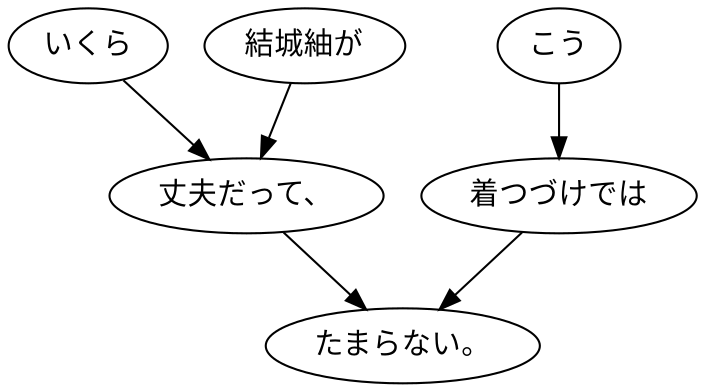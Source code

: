 digraph graph428 {
	node0 [label="いくら"];
	node1 [label="結城紬が"];
	node2 [label="丈夫だって、"];
	node3 [label="こう"];
	node4 [label="着つづけでは"];
	node5 [label="たまらない。"];
	node0 -> node2;
	node1 -> node2;
	node2 -> node5;
	node3 -> node4;
	node4 -> node5;
}
